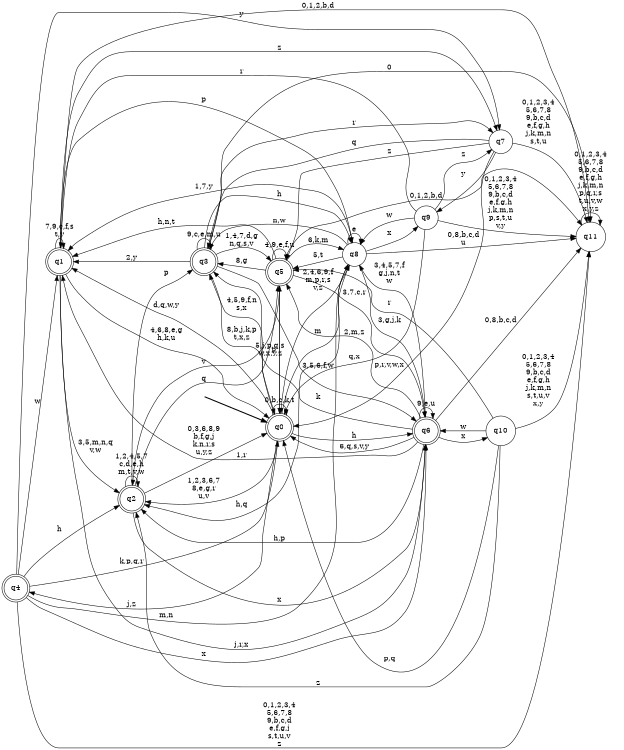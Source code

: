 digraph BlueStar {
__start0 [style = invis, shape = none, label = "", width = 0, height = 0];

rankdir=LR;
size="8,5";

s0 [style="rounded,filled", color="black", fillcolor="white" shape="doublecircle", label="q0"];
s1 [style="rounded,filled", color="black", fillcolor="white" shape="doublecircle", label="q1"];
s2 [style="rounded,filled", color="black", fillcolor="white" shape="doublecircle", label="q2"];
s3 [style="rounded,filled", color="black", fillcolor="white" shape="doublecircle", label="q3"];
s4 [style="rounded,filled", color="black", fillcolor="white" shape="doublecircle", label="q4"];
s5 [style="rounded,filled", color="black", fillcolor="white" shape="doublecircle", label="q5"];
s6 [style="rounded,filled", color="black", fillcolor="white" shape="doublecircle", label="q6"];
s7 [style="filled", color="black", fillcolor="white" shape="circle", label="q7"];
s8 [style="filled", color="black", fillcolor="white" shape="circle", label="q8"];
s9 [style="filled", color="black", fillcolor="white" shape="circle", label="q9"];
s10 [style="filled", color="black", fillcolor="white" shape="circle", label="q10"];
s11 [style="filled", color="black", fillcolor="white" shape="circle", label="q11"];
subgraph cluster_main { 
	graph [pad=".75", ranksep="0.15", nodesep="0.15"];
	 style=invis; 
	__start0 -> s0 [penwidth=2];
}
s0 -> s0 [label="0,b,c,k,t"];
s0 -> s1 [label="d,q,w,y"];
s0 -> s2 [label="1,2,3,6,7\n8,e,g,r\nu,v"];
s0 -> s3 [label="4,5,9,f,n\ns,x"];
s0 -> s4 [label="j,z"];
s0 -> s5 [label="p"];
s0 -> s6 [label="h"];
s0 -> s8 [label="m"];
s1 -> s0 [label="4,6,8,e,g\nh,k,u"];
s1 -> s1 [label="7,9,c,f,s\nt,y"];
s1 -> s2 [label="3,5,m,n,q\nv,w"];
s1 -> s6 [label="j,r,x"];
s1 -> s7 [label="z"];
s1 -> s8 [label="p"];
s1 -> s11 [label="0,1,2,b,d"];
s2 -> s0 [label="0,3,6,8,9\nb,f,g,j\nk,n,r,s\nu,y,z"];
s2 -> s2 [label="1,2,4,5,7\nc,d,e,h\nm,t,v,w"];
s2 -> s3 [label="p"];
s2 -> s5 [label="q"];
s2 -> s6 [label="x"];
s3 -> s0 [label="8,b,j,k,p\nt,x,z"];
s3 -> s1 [label="2,y"];
s3 -> s3 [label="9,c,e,m,u"];
s3 -> s5 [label="1,4,7,d,g\nn,q,s,v"];
s3 -> s6 [label="3,5,6,f,w"];
s3 -> s7 [label="r"];
s3 -> s8 [label="h"];
s3 -> s11 [label="0"];
s4 -> s0 [label="k,p,q,r"];
s4 -> s1 [label="w"];
s4 -> s2 [label="h"];
s4 -> s6 [label="x"];
s4 -> s7 [label="y"];
s4 -> s8 [label="m,n"];
s4 -> s11 [label="0,1,2,3,4\n5,6,7,8\n9,b,c,d\ne,f,g,j\ns,t,u,v\nz"];
s5 -> s0 [label="5,j,p,q,s\nw,x,y,z"];
s5 -> s1 [label="h,n,t"];
s5 -> s2 [label="v"];
s5 -> s3 [label="8,g"];
s5 -> s5 [label="4,9,e,f,u"];
s5 -> s6 [label="3,7,c,r"];
s5 -> s8 [label="6,k,m"];
s5 -> s11 [label="0,1,2,b,d"];
s6 -> s0 [label="6,q,s,v,y"];
s6 -> s1 [label="1,r"];
s6 -> s2 [label="h,p"];
s6 -> s3 [label="k"];
s6 -> s5 [label="2,m,z"];
s6 -> s6 [label="9,e,u"];
s6 -> s8 [label="3,4,5,7,f\ng,j,n,t\nw"];
s6 -> s10 [label="x"];
s6 -> s11 [label="0,8,b,c,d"];
s7 -> s0 [label="p,r,v,w,x"];
s7 -> s3 [label="q"];
s7 -> s5 [label="z"];
s7 -> s9 [label="y"];
s7 -> s11 [label="0,1,2,3,4\n5,6,7,8\n9,b,c,d\ne,f,g,h\nj,k,m,n\ns,t,u"];
s8 -> s0 [label="2,4,6,9,f\nm,p,r,s\nv,z"];
s8 -> s1 [label="1,7,y"];
s8 -> s2 [label="h,q"];
s8 -> s3 [label="n,w"];
s8 -> s5 [label="5,t"];
s8 -> s6 [label="3,g,j,k"];
s8 -> s8 [label="e"];
s8 -> s9 [label="x"];
s8 -> s11 [label="0,8,b,c,d\nu"];
s9 -> s0 [label="q,x"];
s9 -> s1 [label="r"];
s9 -> s7 [label="z"];
s9 -> s8 [label="w"];
s9 -> s11 [label="0,1,2,3,4\n5,6,7,8\n9,b,c,d\ne,f,g,h\nj,k,m,n\np,s,t,u\nv,y"];
s10 -> s0 [label="p,q"];
s10 -> s2 [label="z"];
s10 -> s5 [label="r"];
s10 -> s6 [label="w"];
s10 -> s11 [label="0,1,2,3,4\n5,6,7,8\n9,b,c,d\ne,f,g,h\nj,k,m,n\ns,t,u,v\nx,y"];
s11 -> s11 [label="0,1,2,3,4\n5,6,7,8\n9,b,c,d\ne,f,g,h\nj,k,m,n\np,q,r,s\nt,u,v,w\nx,y,z"];

}